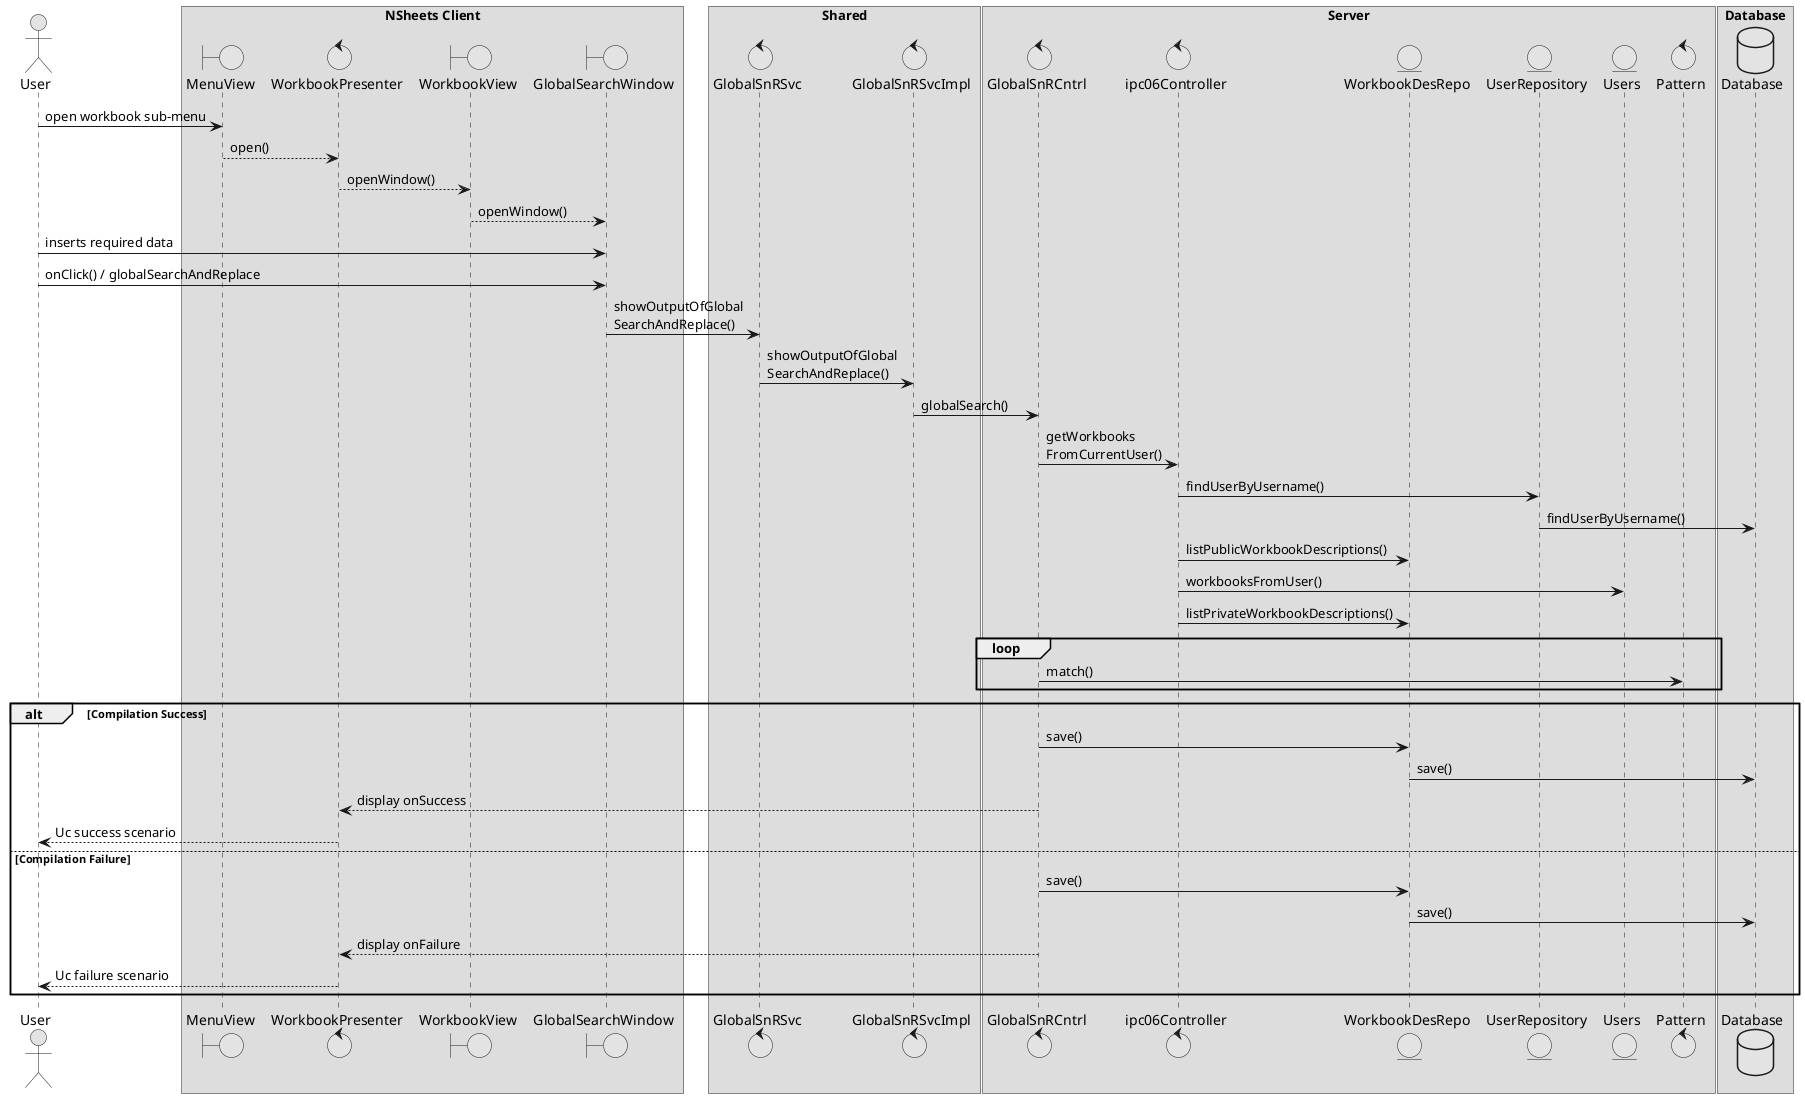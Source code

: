 @startuml  design1.png
skinparam handwritten false
skinparam monochrome true
skinparam packageStyle rect
skinparam defaultFontName FG Virgil
skinparam shadowing false

actor User
boundary MenuView
control WorkbookPresenter
boundary GlobalSearchWindow
boundary WorkbookView
control GlobalSnRCntrl
control GlobalSnRSvc
control GlobalSnRSvcImpl
control ipc06Controller
control Pattern
entity WorkbookDesRepo
entity UserRepository
entity Users
database Database

box "NSheets Client"
participant MenuView
participant WorkbookPresenter
participant WorkbookView
participant GlobalSearchWindow
end box

box "Shared"
participant GlobalSnRSvc
participant GlobalSnRSvcImpl
end box

box "Server"
participant GlobalSnRCntrl
participant ipc06Controller
participant WorkbookDesRepo
participant UserRepository
participant Users
control Pattern
end box

box "Database"
participant Database
end box

User -> MenuView : open workbook sub-menu
MenuView --> WorkbookPresenter : open()
WorkbookPresenter --> WorkbookView : openWindow()
WorkbookView --> GlobalSearchWindow : openWindow()
User -> GlobalSearchWindow : inserts required data
User -> GlobalSearchWindow : onClick() / globalSearchAndReplace
GlobalSearchWindow -> GlobalSnRSvc : showOutputOfGlobal\nSearchAndReplace()
GlobalSnRSvc -> GlobalSnRSvcImpl : showOutputOfGlobal\nSearchAndReplace()
GlobalSnRSvcImpl -> GlobalSnRCntrl : globalSearch()
GlobalSnRCntrl -> ipc06Controller : getWorkbooks\nFromCurrentUser()
ipc06Controller -> UserRepository : findUserByUsername()
UserRepository -> Database : findUserByUsername()
ipc06Controller -> WorkbookDesRepo : listPublicWorkbookDescriptions()
ipc06Controller -> Users : workbooksFromUser()
ipc06Controller -> WorkbookDesRepo : listPrivateWorkbookDescriptions()
loop
GlobalSnRCntrl -> Pattern : match()
end loop

alt Compilation Success
GlobalSnRCntrl -> WorkbookDesRepo : save()
WorkbookDesRepo -> Database : save()
GlobalSnRCntrl --> WorkbookPresenter : display onSuccess
WorkbookPresenter --> User : Uc success scenario
else Compilation Failure
GlobalSnRCntrl -> WorkbookDesRepo : save()
WorkbookDesRepo -> Database : save()
GlobalSnRCntrl --> WorkbookPresenter : display onFailure
WorkbookPresenter --> User : Uc failure scenario
end

@enduml
